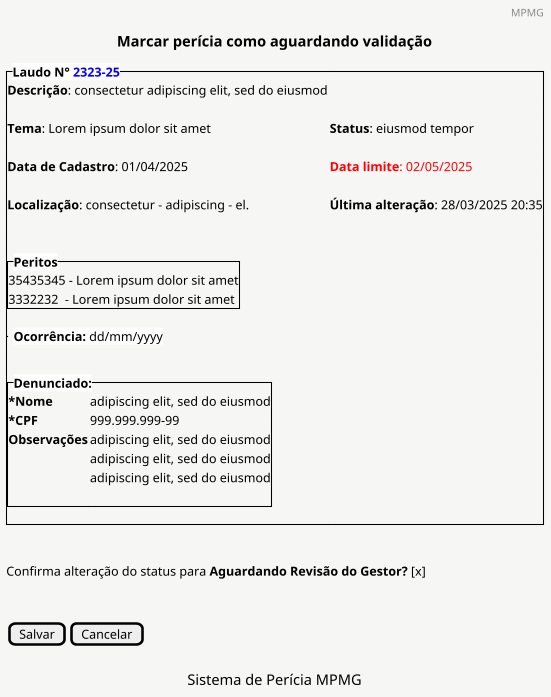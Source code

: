 
@startsalt  upload_arquivo_laudo
<style>
saltDiagram {
  BackgroundColor #f6f6f5
}
</style>
skinparam dpi 100
title Marcar perícia como aguardando validação
header MPMG
caption Sistema de Perícia MPMG
{
            {^**Laudo N°** <color:blue>**2323-25**
            **Descrição**: consectetur adipiscing elit, sed do eiusmod
            .
            **Tema**: Lorem ipsum dolor sit amet | **Status**: eiusmod tempor
            .
            **Data de Cadastro**: 01/04/2025 | <color:red>**Data limite**: 02/05/2025
            .
            **Localização**: consectetur - adipiscing - el. |  **Última alteração**: 28/03/2025 20:35
            .
            .
            {^ **Peritos**
                35435345 - Lorem ipsum dolor sit amet
                3332232  - Lorem ipsum dolor sit amet
            }
            | {^ **Ocorrência:** dd/mm/yyyy}
            .
            {^ **Denunciado:**
                ***Nome**  | adipiscing elit, sed do eiusmod
                ***CPF**   | 999.999.999-99
                **Observações**   | adipiscing elit, sed do eiusmod
                . | adipiscing elit, sed do eiusmod
                . | adipiscing elit, sed do eiusmod
                .
            }

        }
        .
        Confirma alteração do status para **Aguardando Revisão do Gestor?** [x]
            .

    .
    {[Salvar] | [Cancelar]}
.
}
@endsalt
